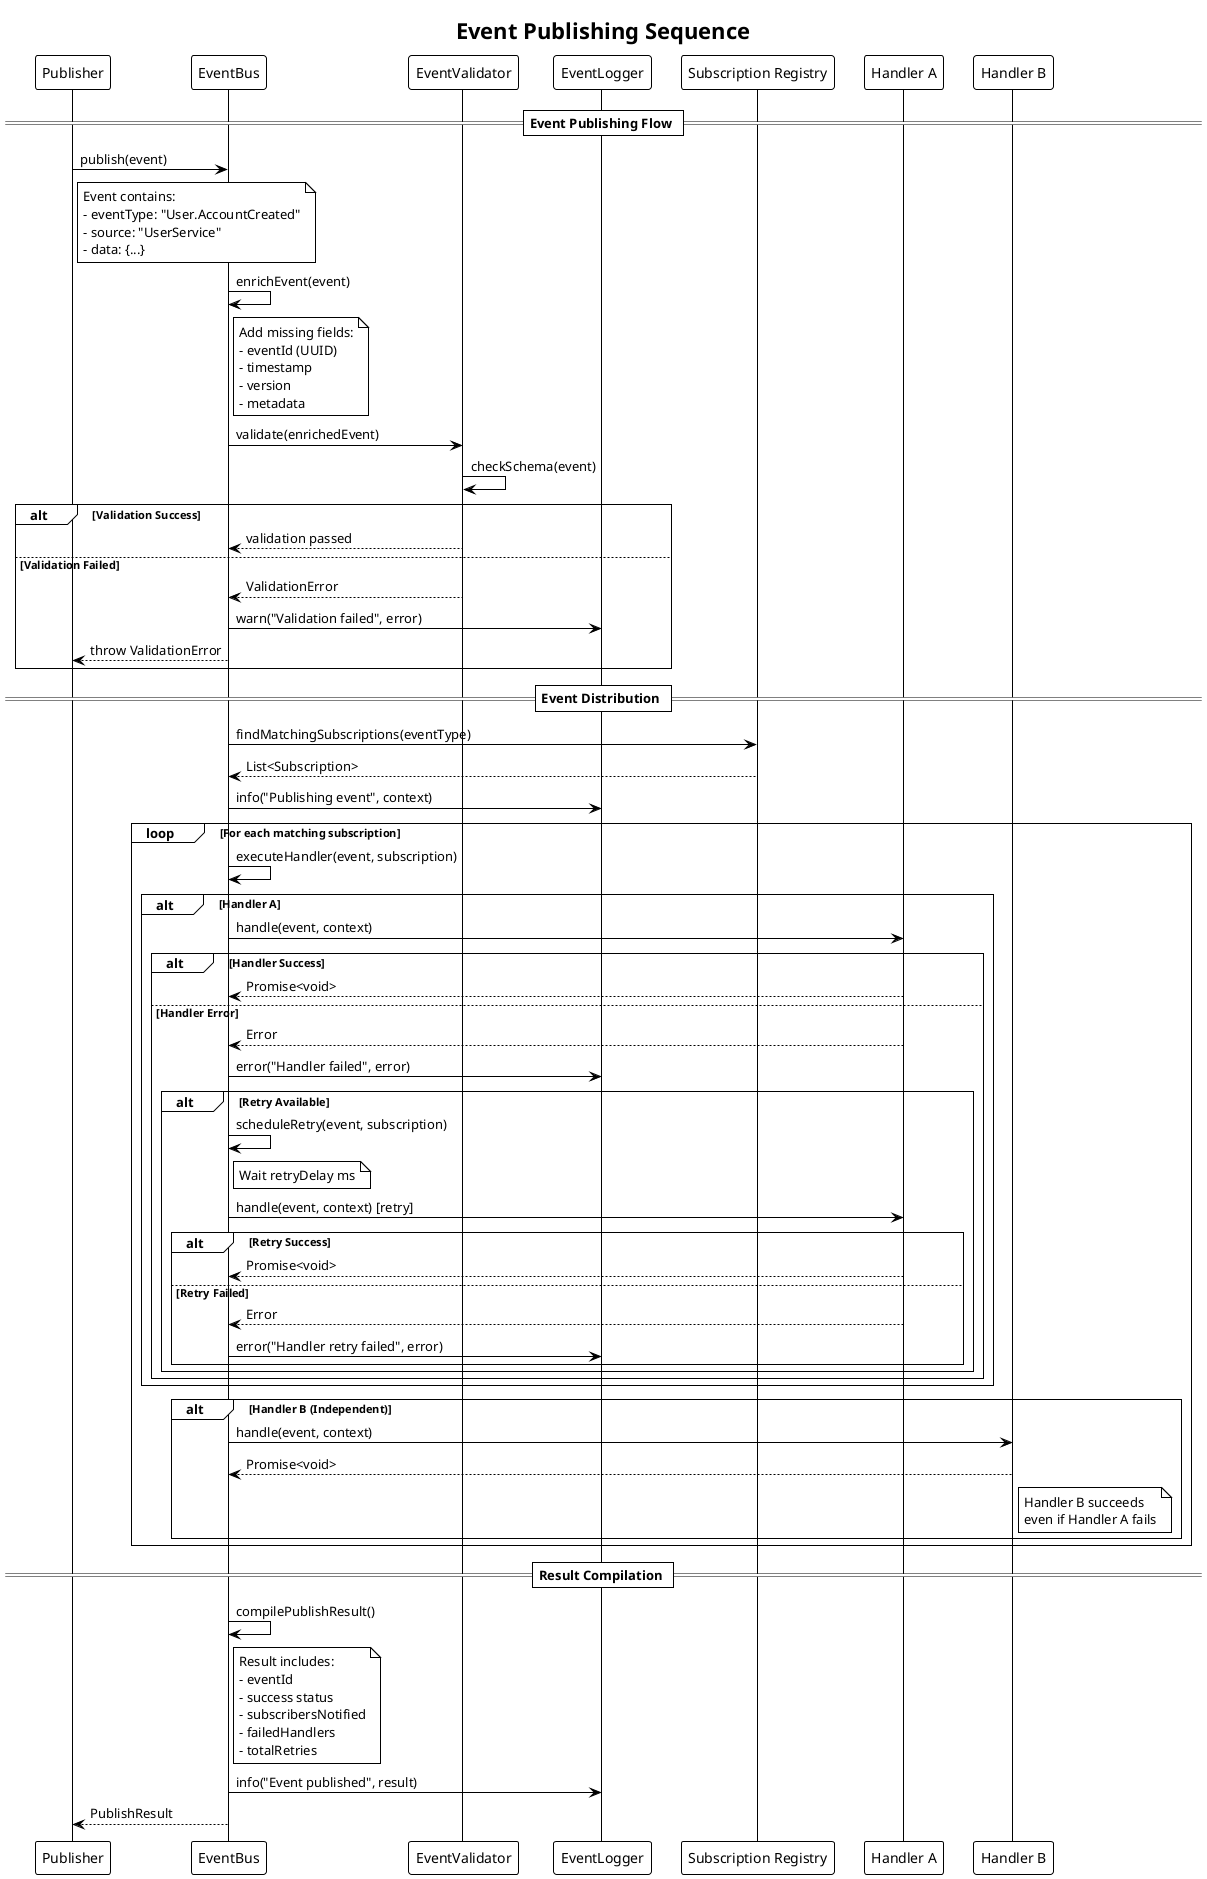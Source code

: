 @startuml event-bus-publish-sequence
!theme plain
title Event Publishing Sequence

participant "Publisher" as P
participant "EventBus" as EB
participant "EventValidator" as EV
participant "EventLogger" as EL
participant "Subscription Registry" as SR
participant "Handler A" as HA
participant "Handler B" as HB

== Event Publishing Flow ==

P -> EB: publish(event)
note right of P: Event contains:\n- eventType: "User.AccountCreated"\n- source: "UserService"\n- data: {...}

EB -> EB: enrichEvent(event)
note right of EB: Add missing fields:\n- eventId (UUID)\n- timestamp\n- version\n- metadata

EB -> EV: validate(enrichedEvent)
EV -> EV: checkSchema(event)
alt Validation Success
    EV --> EB: validation passed
else Validation Failed
    EV --> EB: ValidationError
    EB -> EL: warn("Validation failed", error)
    EB --> P: throw ValidationError
end

== Event Distribution ==

EB -> SR: findMatchingSubscriptions(eventType)
SR --> EB: List<Subscription>

EB -> EL: info("Publishing event", context)

loop For each matching subscription
    EB -> EB: executeHandler(event, subscription)

    alt Handler A
        EB -> HA: handle(event, context)
        alt Handler Success
            HA --> EB: Promise<void>
        else Handler Error
            HA --> EB: Error
            EB -> EL: error("Handler failed", error)
            alt Retry Available
                EB -> EB: scheduleRetry(event, subscription)
                note right of EB: Wait retryDelay ms
                EB -> HA: handle(event, context) [retry]
                alt Retry Success
                    HA --> EB: Promise<void>
                else Retry Failed
                    HA --> EB: Error
                    EB -> EL: error("Handler retry failed", error)
                end
            end
        end
    end

    alt Handler B (Independent)
        EB -> HB: handle(event, context)
        HB --> EB: Promise<void>
        note right of HB: Handler B succeeds\neven if Handler A fails
    end
end

== Result Compilation ==

EB -> EB: compilePublishResult()
note right of EB: Result includes:\n- eventId\n- success status\n- subscribersNotified\n- failedHandlers\n- totalRetries

EB -> EL: info("Event published", result)
EB --> P: PublishResult

@enduml
